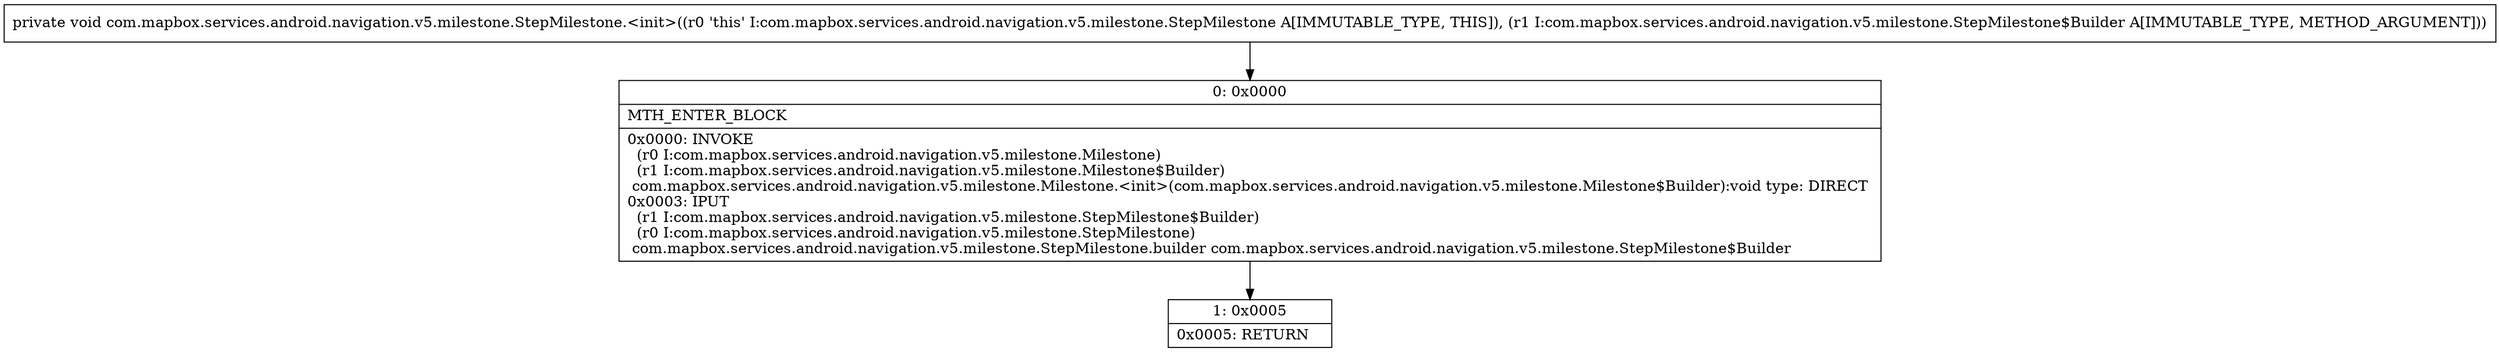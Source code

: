 digraph "CFG forcom.mapbox.services.android.navigation.v5.milestone.StepMilestone.\<init\>(Lcom\/mapbox\/services\/android\/navigation\/v5\/milestone\/StepMilestone$Builder;)V" {
Node_0 [shape=record,label="{0\:\ 0x0000|MTH_ENTER_BLOCK\l|0x0000: INVOKE  \l  (r0 I:com.mapbox.services.android.navigation.v5.milestone.Milestone)\l  (r1 I:com.mapbox.services.android.navigation.v5.milestone.Milestone$Builder)\l com.mapbox.services.android.navigation.v5.milestone.Milestone.\<init\>(com.mapbox.services.android.navigation.v5.milestone.Milestone$Builder):void type: DIRECT \l0x0003: IPUT  \l  (r1 I:com.mapbox.services.android.navigation.v5.milestone.StepMilestone$Builder)\l  (r0 I:com.mapbox.services.android.navigation.v5.milestone.StepMilestone)\l com.mapbox.services.android.navigation.v5.milestone.StepMilestone.builder com.mapbox.services.android.navigation.v5.milestone.StepMilestone$Builder \l}"];
Node_1 [shape=record,label="{1\:\ 0x0005|0x0005: RETURN   \l}"];
MethodNode[shape=record,label="{private void com.mapbox.services.android.navigation.v5.milestone.StepMilestone.\<init\>((r0 'this' I:com.mapbox.services.android.navigation.v5.milestone.StepMilestone A[IMMUTABLE_TYPE, THIS]), (r1 I:com.mapbox.services.android.navigation.v5.milestone.StepMilestone$Builder A[IMMUTABLE_TYPE, METHOD_ARGUMENT])) }"];
MethodNode -> Node_0;
Node_0 -> Node_1;
}

